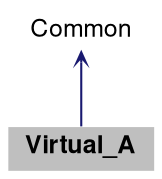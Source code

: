 digraph "Virtual_A"
{
 // LATEX_PDF_SIZE
  bgcolor="transparent";
  edge [fontname="Helvetica,Arial,sans-serif",fontsize=15,labelfontsize=15 arrowhead=open arrowtail=open arrowsize=0.5];
  node [fontname="Helvetica,Arial,sans-serif",fontsize=15,fontsize=12 shape=plaintext];
  Node1 [label=<<b>Virtual_A</b>>,height=0.2,width=0.4,color="black", fillcolor="grey75", style="filled", fontcolor="black",tooltip="ref"];
  Node2 -> Node1 [dir="back",color="midnightblue",style="solid"];
  Node2 [label="Common",height=0.2,width=0.4,color="black",URL="$structCommon.html",tooltip=" "];
}
